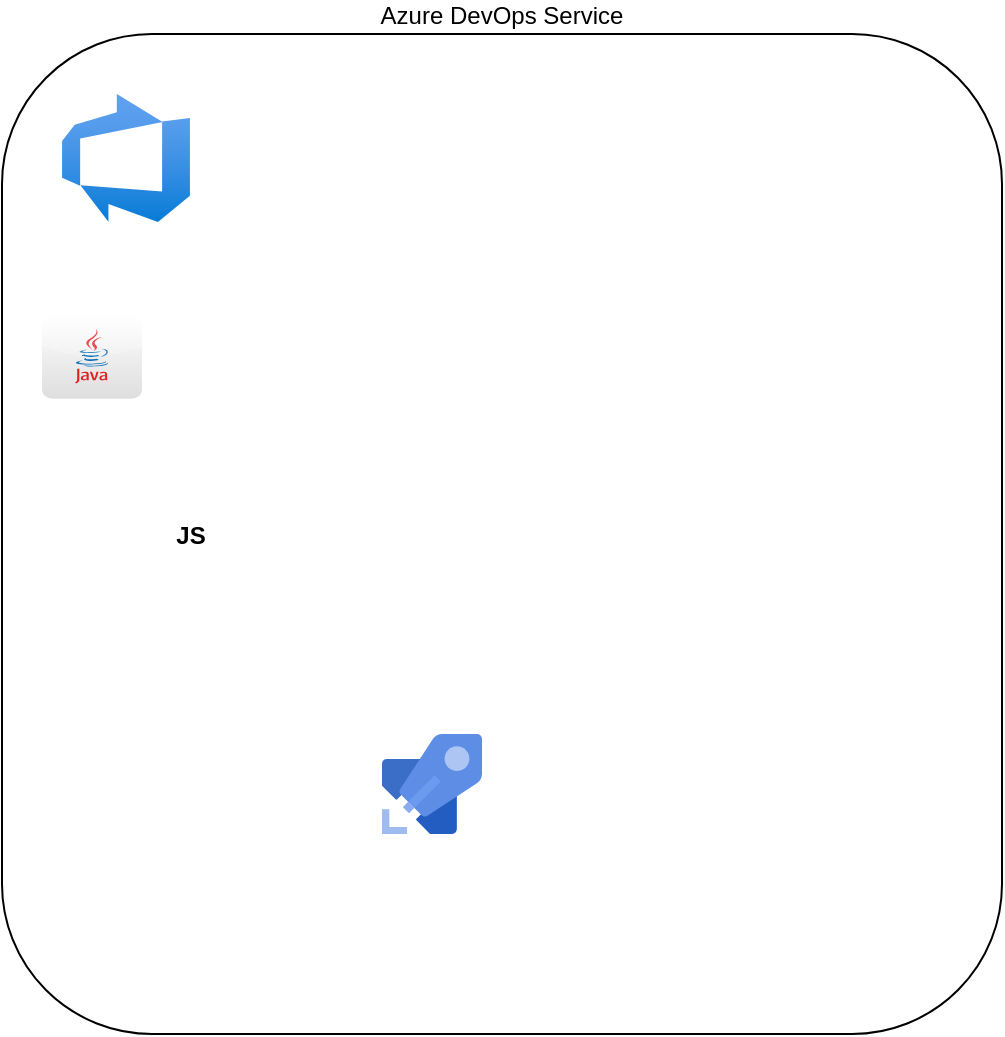 <mxfile version="20.8.10" type="github">
  <diagram name="Page-1" id="LcDqU5_3rsTCRH76cfYo">
    <mxGraphModel dx="1194" dy="720" grid="1" gridSize="10" guides="1" tooltips="1" connect="1" arrows="1" fold="1" page="1" pageScale="1" pageWidth="850" pageHeight="1100" math="0" shadow="0">
      <root>
        <mxCell id="0" />
        <mxCell id="1" parent="0" />
        <mxCell id="ZxBpggw0FfztZKoau5qU-1" value="Azure DevOps Service" style="rounded=1;whiteSpace=wrap;html=1;align=center;labelPosition=center;verticalLabelPosition=top;verticalAlign=bottom;" parent="1" vertex="1">
          <mxGeometry x="50" y="100" width="500" height="500" as="geometry" />
        </mxCell>
        <mxCell id="ZxBpggw0FfztZKoau5qU-2" value="" style="aspect=fixed;html=1;points=[];align=center;image;fontSize=12;image=img/lib/azure2/devops/Azure_DevOps.svg;" parent="1" vertex="1">
          <mxGeometry x="80" y="130" width="64" height="64" as="geometry" />
        </mxCell>
        <mxCell id="ZxBpggw0FfztZKoau5qU-3" value="" style="sketch=0;aspect=fixed;html=1;points=[];align=center;image;fontSize=12;image=img/lib/mscae/Azure_Pipelines.svg;" parent="1" vertex="1">
          <mxGeometry x="240" y="450" width="50" height="50" as="geometry" />
        </mxCell>
        <mxCell id="ZxBpggw0FfztZKoau5qU-4" value="" style="shape=image;html=1;verticalAlign=top;verticalLabelPosition=bottom;labelBackgroundColor=#ffffff;imageAspect=0;aspect=fixed;image=https://cdn0.iconfinder.com/data/icons/long-shadow-web-icons/512/angular-128.png" parent="1" vertex="1">
          <mxGeometry x="70" y="300" width="48" height="48" as="geometry" />
        </mxCell>
        <mxCell id="ZxBpggw0FfztZKoau5qU-5" value="" style="dashed=0;outlineConnect=0;html=1;align=center;labelPosition=center;verticalLabelPosition=bottom;verticalAlign=top;shape=mxgraph.webicons.java;gradientColor=#DFDEDE" parent="1" vertex="1">
          <mxGeometry x="70" y="240" width="50" height="42.4" as="geometry" />
        </mxCell>
        <mxCell id="ZxBpggw0FfztZKoau5qU-6" value="JS" style="shape=image;html=1;verticalAlign=bottom;verticalLabelPosition=top;labelBackgroundColor=#ffffff;imageAspect=0;aspect=fixed;image=https://cdn0.iconfinder.com/data/icons/long-shadow-web-icons/512/javascript-128.png;labelPosition=center;align=center;fontStyle=1" parent="1" vertex="1">
          <mxGeometry x="120" y="360" width="48" height="48" as="geometry" />
        </mxCell>
      </root>
    </mxGraphModel>
  </diagram>
</mxfile>
